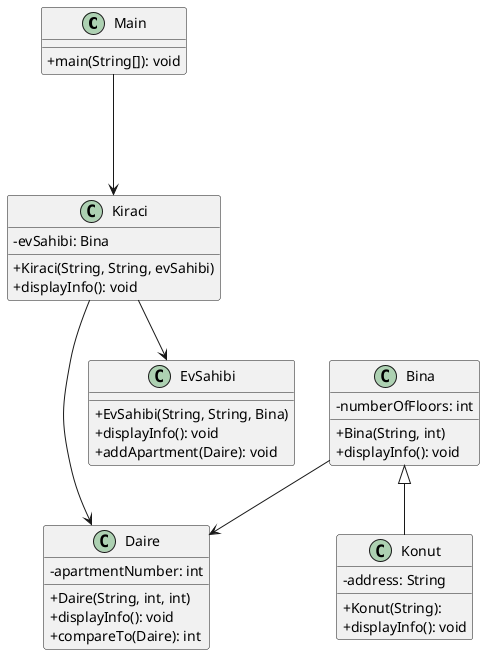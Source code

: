 @startuml

skinparam classAttributeIconSize 0

class Main {
  + main(String[]): void
}

class Daire {
  - apartmentNumber: int
  + Daire(String, int, int)
  + displayInfo(): void
  + compareTo(Daire): int
}

class Bina {
  - numberOfFloors: int
  + Bina(String, int)
  + displayInfo(): void
}

class Kiraci {
  - evSahibi: Bina
  + Kiraci(String, String, evSahibi)
  + displayInfo(): void
}

class EvSahibi {
  + EvSahibi(String, String, Bina)
  + displayInfo(): void
  + addApartment(Daire): void
}

class Konut {
  - address: String
  + Konut(String):
  + displayInfo(): void
}

Main ---> Kiraci
Kiraci ---> Daire
Bina --> Daire
Kiraci --> EvSahibi
Bina <|-- Konut

@enduml